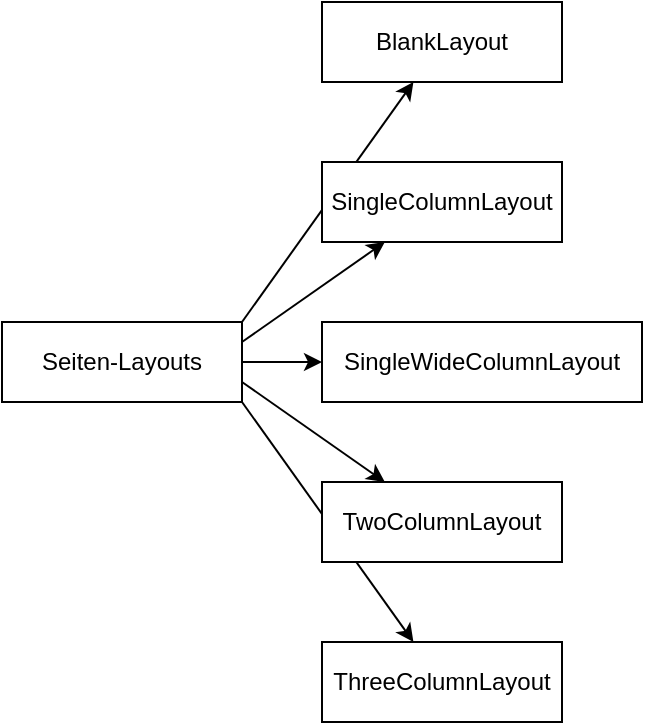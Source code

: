 <mxfile version="28.0.7">
  <diagram name="Seite-1" id="beu9krO5mFoiwYFKbPcL">
    <mxGraphModel dx="1018" dy="697" grid="1" gridSize="10" guides="1" tooltips="1" connect="1" arrows="1" fold="1" page="1" pageScale="1" pageWidth="827" pageHeight="1169" math="0" shadow="0">
      <root>
        <mxCell id="0" />
        <mxCell id="1" parent="0" />
        <mxCell id="YPHTYylQ4O9T_EZzjMuM-1" style="rounded=0;orthogonalLoop=1;jettySize=auto;html=1;exitX=1;exitY=0.25;exitDx=0;exitDy=0;" parent="1" source="YPHTYylQ4O9T_EZzjMuM-6" target="YPHTYylQ4O9T_EZzjMuM-7" edge="1">
          <mxGeometry relative="1" as="geometry" />
        </mxCell>
        <mxCell id="YPHTYylQ4O9T_EZzjMuM-2" style="rounded=0;orthogonalLoop=1;jettySize=auto;html=1;exitX=1;exitY=0.5;exitDx=0;exitDy=0;" parent="1" source="YPHTYylQ4O9T_EZzjMuM-6" target="YPHTYylQ4O9T_EZzjMuM-10" edge="1">
          <mxGeometry relative="1" as="geometry" />
        </mxCell>
        <mxCell id="YPHTYylQ4O9T_EZzjMuM-3" style="rounded=0;orthogonalLoop=1;jettySize=auto;html=1;exitX=1;exitY=1;exitDx=0;exitDy=0;" parent="1" source="YPHTYylQ4O9T_EZzjMuM-6" target="YPHTYylQ4O9T_EZzjMuM-8" edge="1">
          <mxGeometry relative="1" as="geometry" />
        </mxCell>
        <mxCell id="YPHTYylQ4O9T_EZzjMuM-4" style="rounded=0;orthogonalLoop=1;jettySize=auto;html=1;exitX=1;exitY=0;exitDx=0;exitDy=0;" parent="1" source="YPHTYylQ4O9T_EZzjMuM-6" target="YPHTYylQ4O9T_EZzjMuM-9" edge="1">
          <mxGeometry relative="1" as="geometry" />
        </mxCell>
        <mxCell id="YPHTYylQ4O9T_EZzjMuM-5" style="rounded=0;orthogonalLoop=1;jettySize=auto;html=1;exitX=1;exitY=0.75;exitDx=0;exitDy=0;" parent="1" source="YPHTYylQ4O9T_EZzjMuM-6" target="YPHTYylQ4O9T_EZzjMuM-11" edge="1">
          <mxGeometry relative="1" as="geometry" />
        </mxCell>
        <mxCell id="YPHTYylQ4O9T_EZzjMuM-6" value="Seiten-Layouts" style="rounded=0;whiteSpace=wrap;html=1;" parent="1" vertex="1">
          <mxGeometry x="40" y="200" width="120" height="40" as="geometry" />
        </mxCell>
        <mxCell id="YPHTYylQ4O9T_EZzjMuM-7" value="SingleColumnLayout" style="rounded=0;whiteSpace=wrap;html=1;" parent="1" vertex="1">
          <mxGeometry x="200" y="120" width="120" height="40" as="geometry" />
        </mxCell>
        <mxCell id="YPHTYylQ4O9T_EZzjMuM-8" value="ThreeColumnLayout" style="rounded=0;whiteSpace=wrap;html=1;" parent="1" vertex="1">
          <mxGeometry x="200" y="360" width="120" height="40" as="geometry" />
        </mxCell>
        <mxCell id="YPHTYylQ4O9T_EZzjMuM-9" value="BlankLayout" style="rounded=0;whiteSpace=wrap;html=1;" parent="1" vertex="1">
          <mxGeometry x="200" y="40" width="120" height="40" as="geometry" />
        </mxCell>
        <mxCell id="YPHTYylQ4O9T_EZzjMuM-10" value="SingleWideColumnLayout" style="rounded=0;whiteSpace=wrap;html=1;" parent="1" vertex="1">
          <mxGeometry x="200" y="200" width="160" height="40" as="geometry" />
        </mxCell>
        <mxCell id="YPHTYylQ4O9T_EZzjMuM-11" value="TwoColumnLayout" style="rounded=0;whiteSpace=wrap;html=1;" parent="1" vertex="1">
          <mxGeometry x="200" y="280" width="120" height="40" as="geometry" />
        </mxCell>
      </root>
    </mxGraphModel>
  </diagram>
</mxfile>
